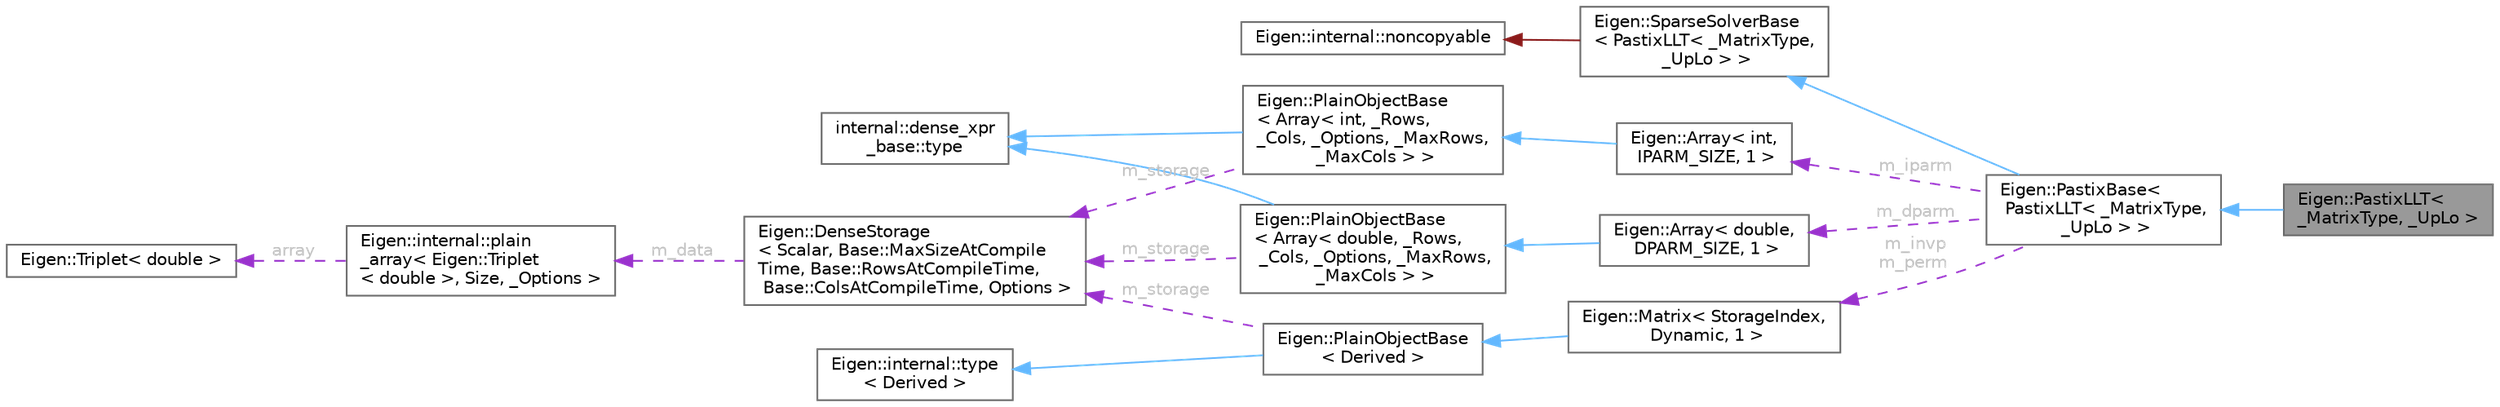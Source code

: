 digraph "Eigen::PastixLLT&lt; _MatrixType, _UpLo &gt;"
{
 // LATEX_PDF_SIZE
  bgcolor="transparent";
  edge [fontname=Helvetica,fontsize=10,labelfontname=Helvetica,labelfontsize=10];
  node [fontname=Helvetica,fontsize=10,shape=box,height=0.2,width=0.4];
  rankdir="LR";
  Node1 [id="Node000001",label="Eigen::PastixLLT\< \l_MatrixType, _UpLo \>",height=0.2,width=0.4,color="gray40", fillcolor="grey60", style="filled", fontcolor="black",tooltip="A sparse direct supernodal Cholesky (LLT) factorization and solver based on the PaStiX library"];
  Node2 -> Node1 [id="edge18_Node000001_Node000002",dir="back",color="steelblue1",style="solid",tooltip=" "];
  Node2 [id="Node000002",label="Eigen::PastixBase\<\l PastixLLT\< _MatrixType,\l _UpLo \> \>",height=0.2,width=0.4,color="gray40", fillcolor="white", style="filled",URL="$class_eigen_1_1_pastix_base.html",tooltip=" "];
  Node3 -> Node2 [id="edge19_Node000002_Node000003",dir="back",color="steelblue1",style="solid",tooltip=" "];
  Node3 [id="Node000003",label="Eigen::SparseSolverBase\l\< PastixLLT\< _MatrixType,\l _UpLo \> \>",height=0.2,width=0.4,color="gray40", fillcolor="white", style="filled",URL="$class_eigen_1_1_sparse_solver_base.html",tooltip=" "];
  Node4 -> Node3 [id="edge20_Node000003_Node000004",dir="back",color="firebrick4",style="solid",tooltip=" "];
  Node4 [id="Node000004",label="Eigen::internal::noncopyable",height=0.2,width=0.4,color="gray40", fillcolor="white", style="filled",URL="$class_eigen_1_1internal_1_1noncopyable.html",tooltip=" "];
  Node5 -> Node2 [id="edge21_Node000002_Node000005",dir="back",color="darkorchid3",style="dashed",tooltip=" ",label=" m_iparm",fontcolor="grey" ];
  Node5 [id="Node000005",label="Eigen::Array\< int,\l IPARM_SIZE, 1 \>",height=0.2,width=0.4,color="gray40", fillcolor="white", style="filled",URL="$class_eigen_1_1_array.html",tooltip=" "];
  Node6 -> Node5 [id="edge22_Node000005_Node000006",dir="back",color="steelblue1",style="solid",tooltip=" "];
  Node6 [id="Node000006",label="Eigen::PlainObjectBase\l\< Array\< int, _Rows, \l_Cols, _Options, _MaxRows,\l _MaxCols \> \>",height=0.2,width=0.4,color="gray40", fillcolor="white", style="filled",URL="$class_eigen_1_1_plain_object_base.html",tooltip=" "];
  Node7 -> Node6 [id="edge23_Node000006_Node000007",dir="back",color="steelblue1",style="solid",tooltip=" "];
  Node7 [id="Node000007",label="internal::dense_xpr\l_base::type",height=0.2,width=0.4,color="gray40", fillcolor="white", style="filled",tooltip=" "];
  Node8 -> Node6 [id="edge24_Node000006_Node000008",dir="back",color="darkorchid3",style="dashed",tooltip=" ",label=" m_storage",fontcolor="grey" ];
  Node8 [id="Node000008",label="Eigen::DenseStorage\l\< Scalar, Base::MaxSizeAtCompile\lTime, Base::RowsAtCompileTime,\l Base::ColsAtCompileTime, Options \>",height=0.2,width=0.4,color="gray40", fillcolor="white", style="filled",URL="$class_eigen_1_1_dense_storage.html",tooltip=" "];
  Node9 -> Node8 [id="edge25_Node000008_Node000009",dir="back",color="darkorchid3",style="dashed",tooltip=" ",label=" m_data",fontcolor="grey" ];
  Node9 [id="Node000009",label="Eigen::internal::plain\l_array\< Eigen::Triplet\l\< double \>, Size, _Options \>",height=0.2,width=0.4,color="gray40", fillcolor="white", style="filled",URL="$struct_eigen_1_1internal_1_1plain__array.html",tooltip=" "];
  Node10 -> Node9 [id="edge26_Node000009_Node000010",dir="back",color="darkorchid3",style="dashed",tooltip=" ",label=" array",fontcolor="grey" ];
  Node10 [id="Node000010",label="Eigen::Triplet\< double \>",height=0.2,width=0.4,color="gray40", fillcolor="white", style="filled",URL="$class_eigen_1_1_triplet.html",tooltip=" "];
  Node11 -> Node2 [id="edge27_Node000002_Node000011",dir="back",color="darkorchid3",style="dashed",tooltip=" ",label=" m_dparm",fontcolor="grey" ];
  Node11 [id="Node000011",label="Eigen::Array\< double,\l DPARM_SIZE, 1 \>",height=0.2,width=0.4,color="gray40", fillcolor="white", style="filled",URL="$class_eigen_1_1_array.html",tooltip=" "];
  Node12 -> Node11 [id="edge28_Node000011_Node000012",dir="back",color="steelblue1",style="solid",tooltip=" "];
  Node12 [id="Node000012",label="Eigen::PlainObjectBase\l\< Array\< double, _Rows,\l _Cols, _Options, _MaxRows,\l _MaxCols \> \>",height=0.2,width=0.4,color="gray40", fillcolor="white", style="filled",URL="$class_eigen_1_1_plain_object_base.html",tooltip=" "];
  Node7 -> Node12 [id="edge29_Node000012_Node000007",dir="back",color="steelblue1",style="solid",tooltip=" "];
  Node8 -> Node12 [id="edge30_Node000012_Node000008",dir="back",color="darkorchid3",style="dashed",tooltip=" ",label=" m_storage",fontcolor="grey" ];
  Node13 -> Node2 [id="edge31_Node000002_Node000013",dir="back",color="darkorchid3",style="dashed",tooltip=" ",label=" m_invp\nm_perm",fontcolor="grey" ];
  Node13 [id="Node000013",label="Eigen::Matrix\< StorageIndex,\l Dynamic, 1 \>",height=0.2,width=0.4,color="gray40", fillcolor="white", style="filled",URL="$class_eigen_1_1_matrix.html",tooltip=" "];
  Node14 -> Node13 [id="edge32_Node000013_Node000014",dir="back",color="steelblue1",style="solid",tooltip=" "];
  Node14 [id="Node000014",label="Eigen::PlainObjectBase\l\< Derived \>",height=0.2,width=0.4,color="gray40", fillcolor="white", style="filled",URL="$class_eigen_1_1_plain_object_base.html",tooltip=" "];
  Node15 -> Node14 [id="edge33_Node000014_Node000015",dir="back",color="steelblue1",style="solid",tooltip=" "];
  Node15 [id="Node000015",label="Eigen::internal::type\l\< Derived \>",height=0.2,width=0.4,color="gray40", fillcolor="white", style="filled",URL="$struct_eigen_1_1internal_1_1dense__xpr__base.html",tooltip=" "];
  Node8 -> Node14 [id="edge34_Node000014_Node000008",dir="back",color="darkorchid3",style="dashed",tooltip=" ",label=" m_storage",fontcolor="grey" ];
}
